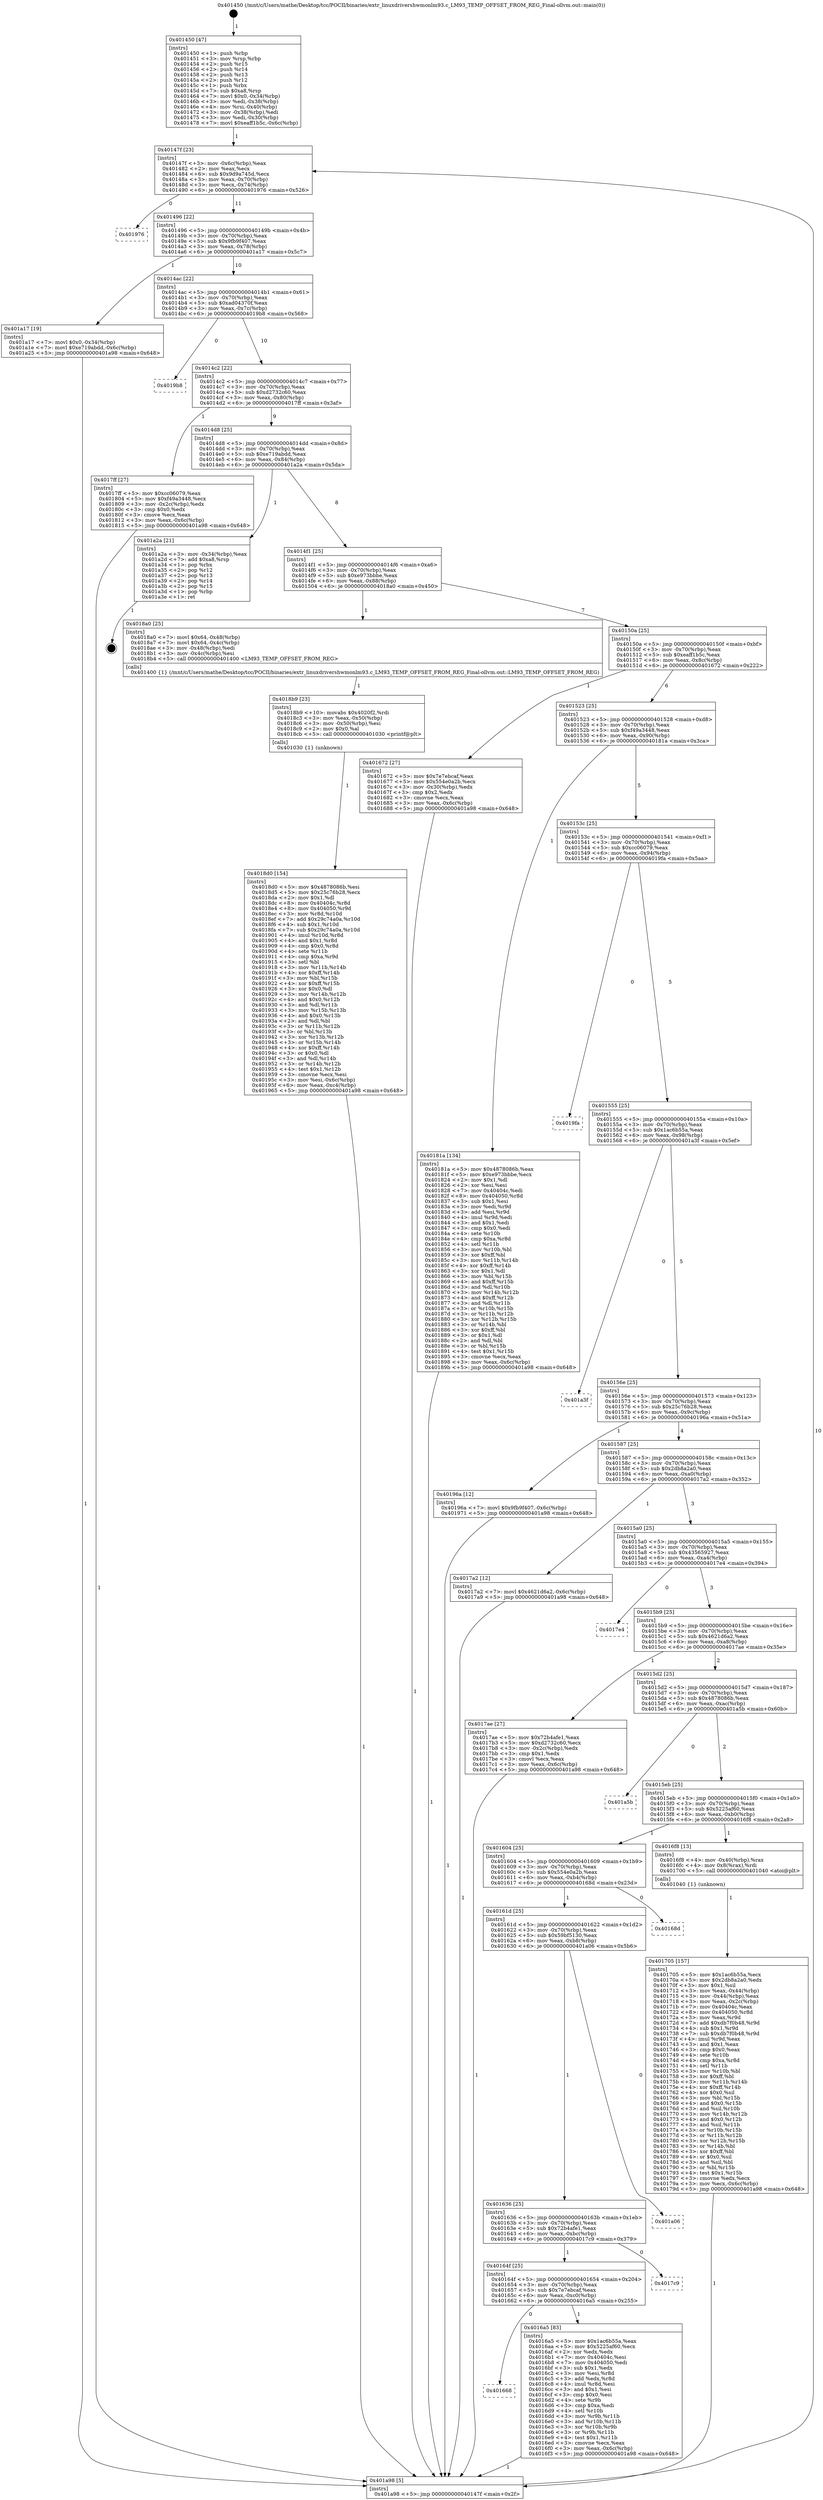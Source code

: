 digraph "0x401450" {
  label = "0x401450 (/mnt/c/Users/mathe/Desktop/tcc/POCII/binaries/extr_linuxdrivershwmonlm93.c_LM93_TEMP_OFFSET_FROM_REG_Final-ollvm.out::main(0))"
  labelloc = "t"
  node[shape=record]

  Entry [label="",width=0.3,height=0.3,shape=circle,fillcolor=black,style=filled]
  "0x40147f" [label="{
     0x40147f [23]\l
     | [instrs]\l
     &nbsp;&nbsp;0x40147f \<+3\>: mov -0x6c(%rbp),%eax\l
     &nbsp;&nbsp;0x401482 \<+2\>: mov %eax,%ecx\l
     &nbsp;&nbsp;0x401484 \<+6\>: sub $0x9d9a745d,%ecx\l
     &nbsp;&nbsp;0x40148a \<+3\>: mov %eax,-0x70(%rbp)\l
     &nbsp;&nbsp;0x40148d \<+3\>: mov %ecx,-0x74(%rbp)\l
     &nbsp;&nbsp;0x401490 \<+6\>: je 0000000000401976 \<main+0x526\>\l
  }"]
  "0x401976" [label="{
     0x401976\l
  }", style=dashed]
  "0x401496" [label="{
     0x401496 [22]\l
     | [instrs]\l
     &nbsp;&nbsp;0x401496 \<+5\>: jmp 000000000040149b \<main+0x4b\>\l
     &nbsp;&nbsp;0x40149b \<+3\>: mov -0x70(%rbp),%eax\l
     &nbsp;&nbsp;0x40149e \<+5\>: sub $0x9fb9f407,%eax\l
     &nbsp;&nbsp;0x4014a3 \<+3\>: mov %eax,-0x78(%rbp)\l
     &nbsp;&nbsp;0x4014a6 \<+6\>: je 0000000000401a17 \<main+0x5c7\>\l
  }"]
  Exit [label="",width=0.3,height=0.3,shape=circle,fillcolor=black,style=filled,peripheries=2]
  "0x401a17" [label="{
     0x401a17 [19]\l
     | [instrs]\l
     &nbsp;&nbsp;0x401a17 \<+7\>: movl $0x0,-0x34(%rbp)\l
     &nbsp;&nbsp;0x401a1e \<+7\>: movl $0xe719abdd,-0x6c(%rbp)\l
     &nbsp;&nbsp;0x401a25 \<+5\>: jmp 0000000000401a98 \<main+0x648\>\l
  }"]
  "0x4014ac" [label="{
     0x4014ac [22]\l
     | [instrs]\l
     &nbsp;&nbsp;0x4014ac \<+5\>: jmp 00000000004014b1 \<main+0x61\>\l
     &nbsp;&nbsp;0x4014b1 \<+3\>: mov -0x70(%rbp),%eax\l
     &nbsp;&nbsp;0x4014b4 \<+5\>: sub $0xad04370f,%eax\l
     &nbsp;&nbsp;0x4014b9 \<+3\>: mov %eax,-0x7c(%rbp)\l
     &nbsp;&nbsp;0x4014bc \<+6\>: je 00000000004019b8 \<main+0x568\>\l
  }"]
  "0x4018d0" [label="{
     0x4018d0 [154]\l
     | [instrs]\l
     &nbsp;&nbsp;0x4018d0 \<+5\>: mov $0x4878086b,%esi\l
     &nbsp;&nbsp;0x4018d5 \<+5\>: mov $0x25c76b28,%ecx\l
     &nbsp;&nbsp;0x4018da \<+2\>: mov $0x1,%dl\l
     &nbsp;&nbsp;0x4018dc \<+8\>: mov 0x40404c,%r8d\l
     &nbsp;&nbsp;0x4018e4 \<+8\>: mov 0x404050,%r9d\l
     &nbsp;&nbsp;0x4018ec \<+3\>: mov %r8d,%r10d\l
     &nbsp;&nbsp;0x4018ef \<+7\>: add $0x29c74a0a,%r10d\l
     &nbsp;&nbsp;0x4018f6 \<+4\>: sub $0x1,%r10d\l
     &nbsp;&nbsp;0x4018fa \<+7\>: sub $0x29c74a0a,%r10d\l
     &nbsp;&nbsp;0x401901 \<+4\>: imul %r10d,%r8d\l
     &nbsp;&nbsp;0x401905 \<+4\>: and $0x1,%r8d\l
     &nbsp;&nbsp;0x401909 \<+4\>: cmp $0x0,%r8d\l
     &nbsp;&nbsp;0x40190d \<+4\>: sete %r11b\l
     &nbsp;&nbsp;0x401911 \<+4\>: cmp $0xa,%r9d\l
     &nbsp;&nbsp;0x401915 \<+3\>: setl %bl\l
     &nbsp;&nbsp;0x401918 \<+3\>: mov %r11b,%r14b\l
     &nbsp;&nbsp;0x40191b \<+4\>: xor $0xff,%r14b\l
     &nbsp;&nbsp;0x40191f \<+3\>: mov %bl,%r15b\l
     &nbsp;&nbsp;0x401922 \<+4\>: xor $0xff,%r15b\l
     &nbsp;&nbsp;0x401926 \<+3\>: xor $0x0,%dl\l
     &nbsp;&nbsp;0x401929 \<+3\>: mov %r14b,%r12b\l
     &nbsp;&nbsp;0x40192c \<+4\>: and $0x0,%r12b\l
     &nbsp;&nbsp;0x401930 \<+3\>: and %dl,%r11b\l
     &nbsp;&nbsp;0x401933 \<+3\>: mov %r15b,%r13b\l
     &nbsp;&nbsp;0x401936 \<+4\>: and $0x0,%r13b\l
     &nbsp;&nbsp;0x40193a \<+2\>: and %dl,%bl\l
     &nbsp;&nbsp;0x40193c \<+3\>: or %r11b,%r12b\l
     &nbsp;&nbsp;0x40193f \<+3\>: or %bl,%r13b\l
     &nbsp;&nbsp;0x401942 \<+3\>: xor %r13b,%r12b\l
     &nbsp;&nbsp;0x401945 \<+3\>: or %r15b,%r14b\l
     &nbsp;&nbsp;0x401948 \<+4\>: xor $0xff,%r14b\l
     &nbsp;&nbsp;0x40194c \<+3\>: or $0x0,%dl\l
     &nbsp;&nbsp;0x40194f \<+3\>: and %dl,%r14b\l
     &nbsp;&nbsp;0x401952 \<+3\>: or %r14b,%r12b\l
     &nbsp;&nbsp;0x401955 \<+4\>: test $0x1,%r12b\l
     &nbsp;&nbsp;0x401959 \<+3\>: cmovne %ecx,%esi\l
     &nbsp;&nbsp;0x40195c \<+3\>: mov %esi,-0x6c(%rbp)\l
     &nbsp;&nbsp;0x40195f \<+6\>: mov %eax,-0xc4(%rbp)\l
     &nbsp;&nbsp;0x401965 \<+5\>: jmp 0000000000401a98 \<main+0x648\>\l
  }"]
  "0x4019b8" [label="{
     0x4019b8\l
  }", style=dashed]
  "0x4014c2" [label="{
     0x4014c2 [22]\l
     | [instrs]\l
     &nbsp;&nbsp;0x4014c2 \<+5\>: jmp 00000000004014c7 \<main+0x77\>\l
     &nbsp;&nbsp;0x4014c7 \<+3\>: mov -0x70(%rbp),%eax\l
     &nbsp;&nbsp;0x4014ca \<+5\>: sub $0xd2732c60,%eax\l
     &nbsp;&nbsp;0x4014cf \<+3\>: mov %eax,-0x80(%rbp)\l
     &nbsp;&nbsp;0x4014d2 \<+6\>: je 00000000004017ff \<main+0x3af\>\l
  }"]
  "0x4018b9" [label="{
     0x4018b9 [23]\l
     | [instrs]\l
     &nbsp;&nbsp;0x4018b9 \<+10\>: movabs $0x4020f2,%rdi\l
     &nbsp;&nbsp;0x4018c3 \<+3\>: mov %eax,-0x50(%rbp)\l
     &nbsp;&nbsp;0x4018c6 \<+3\>: mov -0x50(%rbp),%esi\l
     &nbsp;&nbsp;0x4018c9 \<+2\>: mov $0x0,%al\l
     &nbsp;&nbsp;0x4018cb \<+5\>: call 0000000000401030 \<printf@plt\>\l
     | [calls]\l
     &nbsp;&nbsp;0x401030 \{1\} (unknown)\l
  }"]
  "0x4017ff" [label="{
     0x4017ff [27]\l
     | [instrs]\l
     &nbsp;&nbsp;0x4017ff \<+5\>: mov $0xcc06079,%eax\l
     &nbsp;&nbsp;0x401804 \<+5\>: mov $0xf49a3448,%ecx\l
     &nbsp;&nbsp;0x401809 \<+3\>: mov -0x2c(%rbp),%edx\l
     &nbsp;&nbsp;0x40180c \<+3\>: cmp $0x0,%edx\l
     &nbsp;&nbsp;0x40180f \<+3\>: cmove %ecx,%eax\l
     &nbsp;&nbsp;0x401812 \<+3\>: mov %eax,-0x6c(%rbp)\l
     &nbsp;&nbsp;0x401815 \<+5\>: jmp 0000000000401a98 \<main+0x648\>\l
  }"]
  "0x4014d8" [label="{
     0x4014d8 [25]\l
     | [instrs]\l
     &nbsp;&nbsp;0x4014d8 \<+5\>: jmp 00000000004014dd \<main+0x8d\>\l
     &nbsp;&nbsp;0x4014dd \<+3\>: mov -0x70(%rbp),%eax\l
     &nbsp;&nbsp;0x4014e0 \<+5\>: sub $0xe719abdd,%eax\l
     &nbsp;&nbsp;0x4014e5 \<+6\>: mov %eax,-0x84(%rbp)\l
     &nbsp;&nbsp;0x4014eb \<+6\>: je 0000000000401a2a \<main+0x5da\>\l
  }"]
  "0x401705" [label="{
     0x401705 [157]\l
     | [instrs]\l
     &nbsp;&nbsp;0x401705 \<+5\>: mov $0x1ac6b55a,%ecx\l
     &nbsp;&nbsp;0x40170a \<+5\>: mov $0x2db8a2a0,%edx\l
     &nbsp;&nbsp;0x40170f \<+3\>: mov $0x1,%sil\l
     &nbsp;&nbsp;0x401712 \<+3\>: mov %eax,-0x44(%rbp)\l
     &nbsp;&nbsp;0x401715 \<+3\>: mov -0x44(%rbp),%eax\l
     &nbsp;&nbsp;0x401718 \<+3\>: mov %eax,-0x2c(%rbp)\l
     &nbsp;&nbsp;0x40171b \<+7\>: mov 0x40404c,%eax\l
     &nbsp;&nbsp;0x401722 \<+8\>: mov 0x404050,%r8d\l
     &nbsp;&nbsp;0x40172a \<+3\>: mov %eax,%r9d\l
     &nbsp;&nbsp;0x40172d \<+7\>: add $0xdb7f0b48,%r9d\l
     &nbsp;&nbsp;0x401734 \<+4\>: sub $0x1,%r9d\l
     &nbsp;&nbsp;0x401738 \<+7\>: sub $0xdb7f0b48,%r9d\l
     &nbsp;&nbsp;0x40173f \<+4\>: imul %r9d,%eax\l
     &nbsp;&nbsp;0x401743 \<+3\>: and $0x1,%eax\l
     &nbsp;&nbsp;0x401746 \<+3\>: cmp $0x0,%eax\l
     &nbsp;&nbsp;0x401749 \<+4\>: sete %r10b\l
     &nbsp;&nbsp;0x40174d \<+4\>: cmp $0xa,%r8d\l
     &nbsp;&nbsp;0x401751 \<+4\>: setl %r11b\l
     &nbsp;&nbsp;0x401755 \<+3\>: mov %r10b,%bl\l
     &nbsp;&nbsp;0x401758 \<+3\>: xor $0xff,%bl\l
     &nbsp;&nbsp;0x40175b \<+3\>: mov %r11b,%r14b\l
     &nbsp;&nbsp;0x40175e \<+4\>: xor $0xff,%r14b\l
     &nbsp;&nbsp;0x401762 \<+4\>: xor $0x0,%sil\l
     &nbsp;&nbsp;0x401766 \<+3\>: mov %bl,%r15b\l
     &nbsp;&nbsp;0x401769 \<+4\>: and $0x0,%r15b\l
     &nbsp;&nbsp;0x40176d \<+3\>: and %sil,%r10b\l
     &nbsp;&nbsp;0x401770 \<+3\>: mov %r14b,%r12b\l
     &nbsp;&nbsp;0x401773 \<+4\>: and $0x0,%r12b\l
     &nbsp;&nbsp;0x401777 \<+3\>: and %sil,%r11b\l
     &nbsp;&nbsp;0x40177a \<+3\>: or %r10b,%r15b\l
     &nbsp;&nbsp;0x40177d \<+3\>: or %r11b,%r12b\l
     &nbsp;&nbsp;0x401780 \<+3\>: xor %r12b,%r15b\l
     &nbsp;&nbsp;0x401783 \<+3\>: or %r14b,%bl\l
     &nbsp;&nbsp;0x401786 \<+3\>: xor $0xff,%bl\l
     &nbsp;&nbsp;0x401789 \<+4\>: or $0x0,%sil\l
     &nbsp;&nbsp;0x40178d \<+3\>: and %sil,%bl\l
     &nbsp;&nbsp;0x401790 \<+3\>: or %bl,%r15b\l
     &nbsp;&nbsp;0x401793 \<+4\>: test $0x1,%r15b\l
     &nbsp;&nbsp;0x401797 \<+3\>: cmovne %edx,%ecx\l
     &nbsp;&nbsp;0x40179a \<+3\>: mov %ecx,-0x6c(%rbp)\l
     &nbsp;&nbsp;0x40179d \<+5\>: jmp 0000000000401a98 \<main+0x648\>\l
  }"]
  "0x401a2a" [label="{
     0x401a2a [21]\l
     | [instrs]\l
     &nbsp;&nbsp;0x401a2a \<+3\>: mov -0x34(%rbp),%eax\l
     &nbsp;&nbsp;0x401a2d \<+7\>: add $0xa8,%rsp\l
     &nbsp;&nbsp;0x401a34 \<+1\>: pop %rbx\l
     &nbsp;&nbsp;0x401a35 \<+2\>: pop %r12\l
     &nbsp;&nbsp;0x401a37 \<+2\>: pop %r13\l
     &nbsp;&nbsp;0x401a39 \<+2\>: pop %r14\l
     &nbsp;&nbsp;0x401a3b \<+2\>: pop %r15\l
     &nbsp;&nbsp;0x401a3d \<+1\>: pop %rbp\l
     &nbsp;&nbsp;0x401a3e \<+1\>: ret\l
  }"]
  "0x4014f1" [label="{
     0x4014f1 [25]\l
     | [instrs]\l
     &nbsp;&nbsp;0x4014f1 \<+5\>: jmp 00000000004014f6 \<main+0xa6\>\l
     &nbsp;&nbsp;0x4014f6 \<+3\>: mov -0x70(%rbp),%eax\l
     &nbsp;&nbsp;0x4014f9 \<+5\>: sub $0xe973bbbe,%eax\l
     &nbsp;&nbsp;0x4014fe \<+6\>: mov %eax,-0x88(%rbp)\l
     &nbsp;&nbsp;0x401504 \<+6\>: je 00000000004018a0 \<main+0x450\>\l
  }"]
  "0x401668" [label="{
     0x401668\l
  }", style=dashed]
  "0x4018a0" [label="{
     0x4018a0 [25]\l
     | [instrs]\l
     &nbsp;&nbsp;0x4018a0 \<+7\>: movl $0x64,-0x48(%rbp)\l
     &nbsp;&nbsp;0x4018a7 \<+7\>: movl $0x64,-0x4c(%rbp)\l
     &nbsp;&nbsp;0x4018ae \<+3\>: mov -0x48(%rbp),%edi\l
     &nbsp;&nbsp;0x4018b1 \<+3\>: mov -0x4c(%rbp),%esi\l
     &nbsp;&nbsp;0x4018b4 \<+5\>: call 0000000000401400 \<LM93_TEMP_OFFSET_FROM_REG\>\l
     | [calls]\l
     &nbsp;&nbsp;0x401400 \{1\} (/mnt/c/Users/mathe/Desktop/tcc/POCII/binaries/extr_linuxdrivershwmonlm93.c_LM93_TEMP_OFFSET_FROM_REG_Final-ollvm.out::LM93_TEMP_OFFSET_FROM_REG)\l
  }"]
  "0x40150a" [label="{
     0x40150a [25]\l
     | [instrs]\l
     &nbsp;&nbsp;0x40150a \<+5\>: jmp 000000000040150f \<main+0xbf\>\l
     &nbsp;&nbsp;0x40150f \<+3\>: mov -0x70(%rbp),%eax\l
     &nbsp;&nbsp;0x401512 \<+5\>: sub $0xeaff1b5c,%eax\l
     &nbsp;&nbsp;0x401517 \<+6\>: mov %eax,-0x8c(%rbp)\l
     &nbsp;&nbsp;0x40151d \<+6\>: je 0000000000401672 \<main+0x222\>\l
  }"]
  "0x4016a5" [label="{
     0x4016a5 [83]\l
     | [instrs]\l
     &nbsp;&nbsp;0x4016a5 \<+5\>: mov $0x1ac6b55a,%eax\l
     &nbsp;&nbsp;0x4016aa \<+5\>: mov $0x5225af60,%ecx\l
     &nbsp;&nbsp;0x4016af \<+2\>: xor %edx,%edx\l
     &nbsp;&nbsp;0x4016b1 \<+7\>: mov 0x40404c,%esi\l
     &nbsp;&nbsp;0x4016b8 \<+7\>: mov 0x404050,%edi\l
     &nbsp;&nbsp;0x4016bf \<+3\>: sub $0x1,%edx\l
     &nbsp;&nbsp;0x4016c2 \<+3\>: mov %esi,%r8d\l
     &nbsp;&nbsp;0x4016c5 \<+3\>: add %edx,%r8d\l
     &nbsp;&nbsp;0x4016c8 \<+4\>: imul %r8d,%esi\l
     &nbsp;&nbsp;0x4016cc \<+3\>: and $0x1,%esi\l
     &nbsp;&nbsp;0x4016cf \<+3\>: cmp $0x0,%esi\l
     &nbsp;&nbsp;0x4016d2 \<+4\>: sete %r9b\l
     &nbsp;&nbsp;0x4016d6 \<+3\>: cmp $0xa,%edi\l
     &nbsp;&nbsp;0x4016d9 \<+4\>: setl %r10b\l
     &nbsp;&nbsp;0x4016dd \<+3\>: mov %r9b,%r11b\l
     &nbsp;&nbsp;0x4016e0 \<+3\>: and %r10b,%r11b\l
     &nbsp;&nbsp;0x4016e3 \<+3\>: xor %r10b,%r9b\l
     &nbsp;&nbsp;0x4016e6 \<+3\>: or %r9b,%r11b\l
     &nbsp;&nbsp;0x4016e9 \<+4\>: test $0x1,%r11b\l
     &nbsp;&nbsp;0x4016ed \<+3\>: cmovne %ecx,%eax\l
     &nbsp;&nbsp;0x4016f0 \<+3\>: mov %eax,-0x6c(%rbp)\l
     &nbsp;&nbsp;0x4016f3 \<+5\>: jmp 0000000000401a98 \<main+0x648\>\l
  }"]
  "0x401672" [label="{
     0x401672 [27]\l
     | [instrs]\l
     &nbsp;&nbsp;0x401672 \<+5\>: mov $0x7e7ebcaf,%eax\l
     &nbsp;&nbsp;0x401677 \<+5\>: mov $0x554e0a2b,%ecx\l
     &nbsp;&nbsp;0x40167c \<+3\>: mov -0x30(%rbp),%edx\l
     &nbsp;&nbsp;0x40167f \<+3\>: cmp $0x2,%edx\l
     &nbsp;&nbsp;0x401682 \<+3\>: cmovne %ecx,%eax\l
     &nbsp;&nbsp;0x401685 \<+3\>: mov %eax,-0x6c(%rbp)\l
     &nbsp;&nbsp;0x401688 \<+5\>: jmp 0000000000401a98 \<main+0x648\>\l
  }"]
  "0x401523" [label="{
     0x401523 [25]\l
     | [instrs]\l
     &nbsp;&nbsp;0x401523 \<+5\>: jmp 0000000000401528 \<main+0xd8\>\l
     &nbsp;&nbsp;0x401528 \<+3\>: mov -0x70(%rbp),%eax\l
     &nbsp;&nbsp;0x40152b \<+5\>: sub $0xf49a3448,%eax\l
     &nbsp;&nbsp;0x401530 \<+6\>: mov %eax,-0x90(%rbp)\l
     &nbsp;&nbsp;0x401536 \<+6\>: je 000000000040181a \<main+0x3ca\>\l
  }"]
  "0x401a98" [label="{
     0x401a98 [5]\l
     | [instrs]\l
     &nbsp;&nbsp;0x401a98 \<+5\>: jmp 000000000040147f \<main+0x2f\>\l
  }"]
  "0x401450" [label="{
     0x401450 [47]\l
     | [instrs]\l
     &nbsp;&nbsp;0x401450 \<+1\>: push %rbp\l
     &nbsp;&nbsp;0x401451 \<+3\>: mov %rsp,%rbp\l
     &nbsp;&nbsp;0x401454 \<+2\>: push %r15\l
     &nbsp;&nbsp;0x401456 \<+2\>: push %r14\l
     &nbsp;&nbsp;0x401458 \<+2\>: push %r13\l
     &nbsp;&nbsp;0x40145a \<+2\>: push %r12\l
     &nbsp;&nbsp;0x40145c \<+1\>: push %rbx\l
     &nbsp;&nbsp;0x40145d \<+7\>: sub $0xa8,%rsp\l
     &nbsp;&nbsp;0x401464 \<+7\>: movl $0x0,-0x34(%rbp)\l
     &nbsp;&nbsp;0x40146b \<+3\>: mov %edi,-0x38(%rbp)\l
     &nbsp;&nbsp;0x40146e \<+4\>: mov %rsi,-0x40(%rbp)\l
     &nbsp;&nbsp;0x401472 \<+3\>: mov -0x38(%rbp),%edi\l
     &nbsp;&nbsp;0x401475 \<+3\>: mov %edi,-0x30(%rbp)\l
     &nbsp;&nbsp;0x401478 \<+7\>: movl $0xeaff1b5c,-0x6c(%rbp)\l
  }"]
  "0x40164f" [label="{
     0x40164f [25]\l
     | [instrs]\l
     &nbsp;&nbsp;0x40164f \<+5\>: jmp 0000000000401654 \<main+0x204\>\l
     &nbsp;&nbsp;0x401654 \<+3\>: mov -0x70(%rbp),%eax\l
     &nbsp;&nbsp;0x401657 \<+5\>: sub $0x7e7ebcaf,%eax\l
     &nbsp;&nbsp;0x40165c \<+6\>: mov %eax,-0xc0(%rbp)\l
     &nbsp;&nbsp;0x401662 \<+6\>: je 00000000004016a5 \<main+0x255\>\l
  }"]
  "0x40181a" [label="{
     0x40181a [134]\l
     | [instrs]\l
     &nbsp;&nbsp;0x40181a \<+5\>: mov $0x4878086b,%eax\l
     &nbsp;&nbsp;0x40181f \<+5\>: mov $0xe973bbbe,%ecx\l
     &nbsp;&nbsp;0x401824 \<+2\>: mov $0x1,%dl\l
     &nbsp;&nbsp;0x401826 \<+2\>: xor %esi,%esi\l
     &nbsp;&nbsp;0x401828 \<+7\>: mov 0x40404c,%edi\l
     &nbsp;&nbsp;0x40182f \<+8\>: mov 0x404050,%r8d\l
     &nbsp;&nbsp;0x401837 \<+3\>: sub $0x1,%esi\l
     &nbsp;&nbsp;0x40183a \<+3\>: mov %edi,%r9d\l
     &nbsp;&nbsp;0x40183d \<+3\>: add %esi,%r9d\l
     &nbsp;&nbsp;0x401840 \<+4\>: imul %r9d,%edi\l
     &nbsp;&nbsp;0x401844 \<+3\>: and $0x1,%edi\l
     &nbsp;&nbsp;0x401847 \<+3\>: cmp $0x0,%edi\l
     &nbsp;&nbsp;0x40184a \<+4\>: sete %r10b\l
     &nbsp;&nbsp;0x40184e \<+4\>: cmp $0xa,%r8d\l
     &nbsp;&nbsp;0x401852 \<+4\>: setl %r11b\l
     &nbsp;&nbsp;0x401856 \<+3\>: mov %r10b,%bl\l
     &nbsp;&nbsp;0x401859 \<+3\>: xor $0xff,%bl\l
     &nbsp;&nbsp;0x40185c \<+3\>: mov %r11b,%r14b\l
     &nbsp;&nbsp;0x40185f \<+4\>: xor $0xff,%r14b\l
     &nbsp;&nbsp;0x401863 \<+3\>: xor $0x1,%dl\l
     &nbsp;&nbsp;0x401866 \<+3\>: mov %bl,%r15b\l
     &nbsp;&nbsp;0x401869 \<+4\>: and $0xff,%r15b\l
     &nbsp;&nbsp;0x40186d \<+3\>: and %dl,%r10b\l
     &nbsp;&nbsp;0x401870 \<+3\>: mov %r14b,%r12b\l
     &nbsp;&nbsp;0x401873 \<+4\>: and $0xff,%r12b\l
     &nbsp;&nbsp;0x401877 \<+3\>: and %dl,%r11b\l
     &nbsp;&nbsp;0x40187a \<+3\>: or %r10b,%r15b\l
     &nbsp;&nbsp;0x40187d \<+3\>: or %r11b,%r12b\l
     &nbsp;&nbsp;0x401880 \<+3\>: xor %r12b,%r15b\l
     &nbsp;&nbsp;0x401883 \<+3\>: or %r14b,%bl\l
     &nbsp;&nbsp;0x401886 \<+3\>: xor $0xff,%bl\l
     &nbsp;&nbsp;0x401889 \<+3\>: or $0x1,%dl\l
     &nbsp;&nbsp;0x40188c \<+2\>: and %dl,%bl\l
     &nbsp;&nbsp;0x40188e \<+3\>: or %bl,%r15b\l
     &nbsp;&nbsp;0x401891 \<+4\>: test $0x1,%r15b\l
     &nbsp;&nbsp;0x401895 \<+3\>: cmovne %ecx,%eax\l
     &nbsp;&nbsp;0x401898 \<+3\>: mov %eax,-0x6c(%rbp)\l
     &nbsp;&nbsp;0x40189b \<+5\>: jmp 0000000000401a98 \<main+0x648\>\l
  }"]
  "0x40153c" [label="{
     0x40153c [25]\l
     | [instrs]\l
     &nbsp;&nbsp;0x40153c \<+5\>: jmp 0000000000401541 \<main+0xf1\>\l
     &nbsp;&nbsp;0x401541 \<+3\>: mov -0x70(%rbp),%eax\l
     &nbsp;&nbsp;0x401544 \<+5\>: sub $0xcc06079,%eax\l
     &nbsp;&nbsp;0x401549 \<+6\>: mov %eax,-0x94(%rbp)\l
     &nbsp;&nbsp;0x40154f \<+6\>: je 00000000004019fa \<main+0x5aa\>\l
  }"]
  "0x4017c9" [label="{
     0x4017c9\l
  }", style=dashed]
  "0x4019fa" [label="{
     0x4019fa\l
  }", style=dashed]
  "0x401555" [label="{
     0x401555 [25]\l
     | [instrs]\l
     &nbsp;&nbsp;0x401555 \<+5\>: jmp 000000000040155a \<main+0x10a\>\l
     &nbsp;&nbsp;0x40155a \<+3\>: mov -0x70(%rbp),%eax\l
     &nbsp;&nbsp;0x40155d \<+5\>: sub $0x1ac6b55a,%eax\l
     &nbsp;&nbsp;0x401562 \<+6\>: mov %eax,-0x98(%rbp)\l
     &nbsp;&nbsp;0x401568 \<+6\>: je 0000000000401a3f \<main+0x5ef\>\l
  }"]
  "0x401636" [label="{
     0x401636 [25]\l
     | [instrs]\l
     &nbsp;&nbsp;0x401636 \<+5\>: jmp 000000000040163b \<main+0x1eb\>\l
     &nbsp;&nbsp;0x40163b \<+3\>: mov -0x70(%rbp),%eax\l
     &nbsp;&nbsp;0x40163e \<+5\>: sub $0x72b4afe1,%eax\l
     &nbsp;&nbsp;0x401643 \<+6\>: mov %eax,-0xbc(%rbp)\l
     &nbsp;&nbsp;0x401649 \<+6\>: je 00000000004017c9 \<main+0x379\>\l
  }"]
  "0x401a3f" [label="{
     0x401a3f\l
  }", style=dashed]
  "0x40156e" [label="{
     0x40156e [25]\l
     | [instrs]\l
     &nbsp;&nbsp;0x40156e \<+5\>: jmp 0000000000401573 \<main+0x123\>\l
     &nbsp;&nbsp;0x401573 \<+3\>: mov -0x70(%rbp),%eax\l
     &nbsp;&nbsp;0x401576 \<+5\>: sub $0x25c76b28,%eax\l
     &nbsp;&nbsp;0x40157b \<+6\>: mov %eax,-0x9c(%rbp)\l
     &nbsp;&nbsp;0x401581 \<+6\>: je 000000000040196a \<main+0x51a\>\l
  }"]
  "0x401a06" [label="{
     0x401a06\l
  }", style=dashed]
  "0x40196a" [label="{
     0x40196a [12]\l
     | [instrs]\l
     &nbsp;&nbsp;0x40196a \<+7\>: movl $0x9fb9f407,-0x6c(%rbp)\l
     &nbsp;&nbsp;0x401971 \<+5\>: jmp 0000000000401a98 \<main+0x648\>\l
  }"]
  "0x401587" [label="{
     0x401587 [25]\l
     | [instrs]\l
     &nbsp;&nbsp;0x401587 \<+5\>: jmp 000000000040158c \<main+0x13c\>\l
     &nbsp;&nbsp;0x40158c \<+3\>: mov -0x70(%rbp),%eax\l
     &nbsp;&nbsp;0x40158f \<+5\>: sub $0x2db8a2a0,%eax\l
     &nbsp;&nbsp;0x401594 \<+6\>: mov %eax,-0xa0(%rbp)\l
     &nbsp;&nbsp;0x40159a \<+6\>: je 00000000004017a2 \<main+0x352\>\l
  }"]
  "0x40161d" [label="{
     0x40161d [25]\l
     | [instrs]\l
     &nbsp;&nbsp;0x40161d \<+5\>: jmp 0000000000401622 \<main+0x1d2\>\l
     &nbsp;&nbsp;0x401622 \<+3\>: mov -0x70(%rbp),%eax\l
     &nbsp;&nbsp;0x401625 \<+5\>: sub $0x59bf5130,%eax\l
     &nbsp;&nbsp;0x40162a \<+6\>: mov %eax,-0xb8(%rbp)\l
     &nbsp;&nbsp;0x401630 \<+6\>: je 0000000000401a06 \<main+0x5b6\>\l
  }"]
  "0x4017a2" [label="{
     0x4017a2 [12]\l
     | [instrs]\l
     &nbsp;&nbsp;0x4017a2 \<+7\>: movl $0x4621d6a2,-0x6c(%rbp)\l
     &nbsp;&nbsp;0x4017a9 \<+5\>: jmp 0000000000401a98 \<main+0x648\>\l
  }"]
  "0x4015a0" [label="{
     0x4015a0 [25]\l
     | [instrs]\l
     &nbsp;&nbsp;0x4015a0 \<+5\>: jmp 00000000004015a5 \<main+0x155\>\l
     &nbsp;&nbsp;0x4015a5 \<+3\>: mov -0x70(%rbp),%eax\l
     &nbsp;&nbsp;0x4015a8 \<+5\>: sub $0x43565927,%eax\l
     &nbsp;&nbsp;0x4015ad \<+6\>: mov %eax,-0xa4(%rbp)\l
     &nbsp;&nbsp;0x4015b3 \<+6\>: je 00000000004017e4 \<main+0x394\>\l
  }"]
  "0x40168d" [label="{
     0x40168d\l
  }", style=dashed]
  "0x4017e4" [label="{
     0x4017e4\l
  }", style=dashed]
  "0x4015b9" [label="{
     0x4015b9 [25]\l
     | [instrs]\l
     &nbsp;&nbsp;0x4015b9 \<+5\>: jmp 00000000004015be \<main+0x16e\>\l
     &nbsp;&nbsp;0x4015be \<+3\>: mov -0x70(%rbp),%eax\l
     &nbsp;&nbsp;0x4015c1 \<+5\>: sub $0x4621d6a2,%eax\l
     &nbsp;&nbsp;0x4015c6 \<+6\>: mov %eax,-0xa8(%rbp)\l
     &nbsp;&nbsp;0x4015cc \<+6\>: je 00000000004017ae \<main+0x35e\>\l
  }"]
  "0x401604" [label="{
     0x401604 [25]\l
     | [instrs]\l
     &nbsp;&nbsp;0x401604 \<+5\>: jmp 0000000000401609 \<main+0x1b9\>\l
     &nbsp;&nbsp;0x401609 \<+3\>: mov -0x70(%rbp),%eax\l
     &nbsp;&nbsp;0x40160c \<+5\>: sub $0x554e0a2b,%eax\l
     &nbsp;&nbsp;0x401611 \<+6\>: mov %eax,-0xb4(%rbp)\l
     &nbsp;&nbsp;0x401617 \<+6\>: je 000000000040168d \<main+0x23d\>\l
  }"]
  "0x4017ae" [label="{
     0x4017ae [27]\l
     | [instrs]\l
     &nbsp;&nbsp;0x4017ae \<+5\>: mov $0x72b4afe1,%eax\l
     &nbsp;&nbsp;0x4017b3 \<+5\>: mov $0xd2732c60,%ecx\l
     &nbsp;&nbsp;0x4017b8 \<+3\>: mov -0x2c(%rbp),%edx\l
     &nbsp;&nbsp;0x4017bb \<+3\>: cmp $0x1,%edx\l
     &nbsp;&nbsp;0x4017be \<+3\>: cmovl %ecx,%eax\l
     &nbsp;&nbsp;0x4017c1 \<+3\>: mov %eax,-0x6c(%rbp)\l
     &nbsp;&nbsp;0x4017c4 \<+5\>: jmp 0000000000401a98 \<main+0x648\>\l
  }"]
  "0x4015d2" [label="{
     0x4015d2 [25]\l
     | [instrs]\l
     &nbsp;&nbsp;0x4015d2 \<+5\>: jmp 00000000004015d7 \<main+0x187\>\l
     &nbsp;&nbsp;0x4015d7 \<+3\>: mov -0x70(%rbp),%eax\l
     &nbsp;&nbsp;0x4015da \<+5\>: sub $0x4878086b,%eax\l
     &nbsp;&nbsp;0x4015df \<+6\>: mov %eax,-0xac(%rbp)\l
     &nbsp;&nbsp;0x4015e5 \<+6\>: je 0000000000401a5b \<main+0x60b\>\l
  }"]
  "0x4016f8" [label="{
     0x4016f8 [13]\l
     | [instrs]\l
     &nbsp;&nbsp;0x4016f8 \<+4\>: mov -0x40(%rbp),%rax\l
     &nbsp;&nbsp;0x4016fc \<+4\>: mov 0x8(%rax),%rdi\l
     &nbsp;&nbsp;0x401700 \<+5\>: call 0000000000401040 \<atoi@plt\>\l
     | [calls]\l
     &nbsp;&nbsp;0x401040 \{1\} (unknown)\l
  }"]
  "0x401a5b" [label="{
     0x401a5b\l
  }", style=dashed]
  "0x4015eb" [label="{
     0x4015eb [25]\l
     | [instrs]\l
     &nbsp;&nbsp;0x4015eb \<+5\>: jmp 00000000004015f0 \<main+0x1a0\>\l
     &nbsp;&nbsp;0x4015f0 \<+3\>: mov -0x70(%rbp),%eax\l
     &nbsp;&nbsp;0x4015f3 \<+5\>: sub $0x5225af60,%eax\l
     &nbsp;&nbsp;0x4015f8 \<+6\>: mov %eax,-0xb0(%rbp)\l
     &nbsp;&nbsp;0x4015fe \<+6\>: je 00000000004016f8 \<main+0x2a8\>\l
  }"]
  Entry -> "0x401450" [label=" 1"]
  "0x40147f" -> "0x401976" [label=" 0"]
  "0x40147f" -> "0x401496" [label=" 11"]
  "0x401a2a" -> Exit [label=" 1"]
  "0x401496" -> "0x401a17" [label=" 1"]
  "0x401496" -> "0x4014ac" [label=" 10"]
  "0x401a17" -> "0x401a98" [label=" 1"]
  "0x4014ac" -> "0x4019b8" [label=" 0"]
  "0x4014ac" -> "0x4014c2" [label=" 10"]
  "0x40196a" -> "0x401a98" [label=" 1"]
  "0x4014c2" -> "0x4017ff" [label=" 1"]
  "0x4014c2" -> "0x4014d8" [label=" 9"]
  "0x4018d0" -> "0x401a98" [label=" 1"]
  "0x4014d8" -> "0x401a2a" [label=" 1"]
  "0x4014d8" -> "0x4014f1" [label=" 8"]
  "0x4018b9" -> "0x4018d0" [label=" 1"]
  "0x4014f1" -> "0x4018a0" [label=" 1"]
  "0x4014f1" -> "0x40150a" [label=" 7"]
  "0x4018a0" -> "0x4018b9" [label=" 1"]
  "0x40150a" -> "0x401672" [label=" 1"]
  "0x40150a" -> "0x401523" [label=" 6"]
  "0x401672" -> "0x401a98" [label=" 1"]
  "0x401450" -> "0x40147f" [label=" 1"]
  "0x401a98" -> "0x40147f" [label=" 10"]
  "0x40181a" -> "0x401a98" [label=" 1"]
  "0x401523" -> "0x40181a" [label=" 1"]
  "0x401523" -> "0x40153c" [label=" 5"]
  "0x4017ae" -> "0x401a98" [label=" 1"]
  "0x40153c" -> "0x4019fa" [label=" 0"]
  "0x40153c" -> "0x401555" [label=" 5"]
  "0x4017a2" -> "0x401a98" [label=" 1"]
  "0x401555" -> "0x401a3f" [label=" 0"]
  "0x401555" -> "0x40156e" [label=" 5"]
  "0x4016f8" -> "0x401705" [label=" 1"]
  "0x40156e" -> "0x40196a" [label=" 1"]
  "0x40156e" -> "0x401587" [label=" 4"]
  "0x4016a5" -> "0x401a98" [label=" 1"]
  "0x401587" -> "0x4017a2" [label=" 1"]
  "0x401587" -> "0x4015a0" [label=" 3"]
  "0x40164f" -> "0x4016a5" [label=" 1"]
  "0x4015a0" -> "0x4017e4" [label=" 0"]
  "0x4015a0" -> "0x4015b9" [label=" 3"]
  "0x4017ff" -> "0x401a98" [label=" 1"]
  "0x4015b9" -> "0x4017ae" [label=" 1"]
  "0x4015b9" -> "0x4015d2" [label=" 2"]
  "0x401636" -> "0x4017c9" [label=" 0"]
  "0x4015d2" -> "0x401a5b" [label=" 0"]
  "0x4015d2" -> "0x4015eb" [label=" 2"]
  "0x401705" -> "0x401a98" [label=" 1"]
  "0x4015eb" -> "0x4016f8" [label=" 1"]
  "0x4015eb" -> "0x401604" [label=" 1"]
  "0x401636" -> "0x40164f" [label=" 1"]
  "0x401604" -> "0x40168d" [label=" 0"]
  "0x401604" -> "0x40161d" [label=" 1"]
  "0x40164f" -> "0x401668" [label=" 0"]
  "0x40161d" -> "0x401a06" [label=" 0"]
  "0x40161d" -> "0x401636" [label=" 1"]
}
